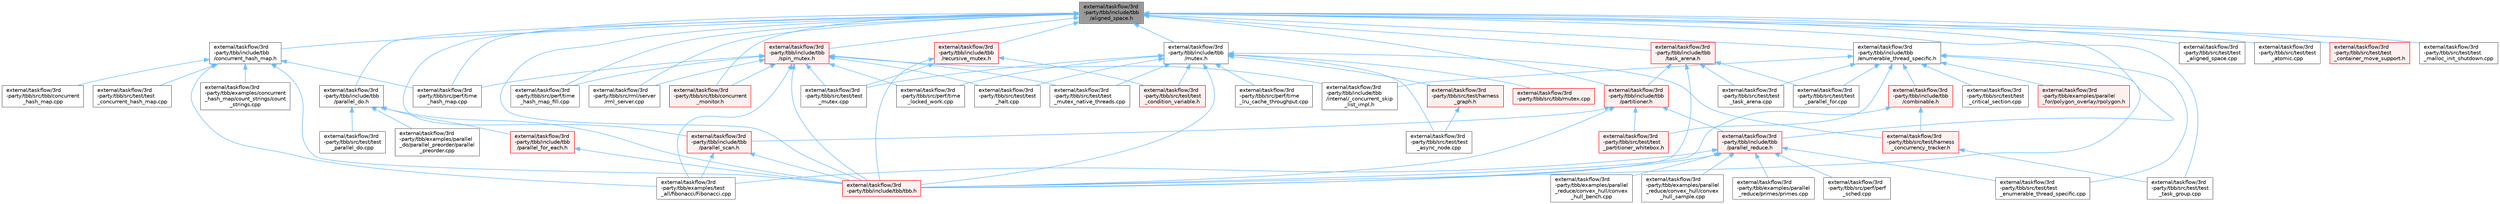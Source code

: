 digraph "external/taskflow/3rd-party/tbb/include/tbb/aligned_space.h"
{
 // LATEX_PDF_SIZE
  bgcolor="transparent";
  edge [fontname=Helvetica,fontsize=10,labelfontname=Helvetica,labelfontsize=10];
  node [fontname=Helvetica,fontsize=10,shape=box,height=0.2,width=0.4];
  Node1 [id="Node000001",label="external/taskflow/3rd\l-party/tbb/include/tbb\l/aligned_space.h",height=0.2,width=0.4,color="gray40", fillcolor="grey60", style="filled", fontcolor="black",tooltip=" "];
  Node1 -> Node2 [id="edge1_Node000001_Node000002",dir="back",color="steelblue1",style="solid",tooltip=" "];
  Node2 [id="Node000002",label="external/taskflow/3rd\l-party/tbb/include/tbb\l/concurrent_hash_map.h",height=0.2,width=0.4,color="grey40", fillcolor="white", style="filled",URL="$concurrent__hash__map_8h.html",tooltip=" "];
  Node2 -> Node3 [id="edge2_Node000002_Node000003",dir="back",color="steelblue1",style="solid",tooltip=" "];
  Node3 [id="Node000003",label="external/taskflow/3rd\l-party/tbb/examples/concurrent\l_hash_map/count_strings/count\l_strings.cpp",height=0.2,width=0.4,color="grey40", fillcolor="white", style="filled",URL="$count__strings_8cpp.html",tooltip=" "];
  Node2 -> Node4 [id="edge3_Node000002_Node000004",dir="back",color="steelblue1",style="solid",tooltip=" "];
  Node4 [id="Node000004",label="external/taskflow/3rd\l-party/tbb/examples/test\l_all/fibonacci/Fibonacci.cpp",height=0.2,width=0.4,color="grey40", fillcolor="white", style="filled",URL="$3rd-party_2tbb_2examples_2test__all_2fibonacci_2_fibonacci_8cpp.html",tooltip=" "];
  Node2 -> Node5 [id="edge4_Node000002_Node000005",dir="back",color="steelblue1",style="solid",tooltip=" "];
  Node5 [id="Node000005",label="external/taskflow/3rd\l-party/tbb/include/tbb/tbb.h",height=0.2,width=0.4,color="red", fillcolor="#FFF0F0", style="filled",URL="$tbb_8h.html",tooltip=" "];
  Node2 -> Node8 [id="edge5_Node000002_Node000008",dir="back",color="steelblue1",style="solid",tooltip=" "];
  Node8 [id="Node000008",label="external/taskflow/3rd\l-party/tbb/src/perf/time\l_hash_map.cpp",height=0.2,width=0.4,color="grey40", fillcolor="white", style="filled",URL="$time__hash__map_8cpp.html",tooltip=" "];
  Node2 -> Node9 [id="edge6_Node000002_Node000009",dir="back",color="steelblue1",style="solid",tooltip=" "];
  Node9 [id="Node000009",label="external/taskflow/3rd\l-party/tbb/src/tbb/concurrent\l_hash_map.cpp",height=0.2,width=0.4,color="grey40", fillcolor="white", style="filled",URL="$concurrent__hash__map_8cpp.html",tooltip=" "];
  Node2 -> Node10 [id="edge7_Node000002_Node000010",dir="back",color="steelblue1",style="solid",tooltip=" "];
  Node10 [id="Node000010",label="external/taskflow/3rd\l-party/tbb/src/test/test\l_concurrent_hash_map.cpp",height=0.2,width=0.4,color="grey40", fillcolor="white", style="filled",URL="$test__concurrent__hash__map_8cpp.html",tooltip=" "];
  Node1 -> Node11 [id="edge8_Node000001_Node000011",dir="back",color="steelblue1",style="solid",tooltip=" "];
  Node11 [id="Node000011",label="external/taskflow/3rd\l-party/tbb/include/tbb\l/enumerable_thread_specific.h",height=0.2,width=0.4,color="grey40", fillcolor="white", style="filled",URL="$enumerable__thread__specific_8h.html",tooltip=" "];
  Node11 -> Node12 [id="edge9_Node000011_Node000012",dir="back",color="steelblue1",style="solid",tooltip=" "];
  Node12 [id="Node000012",label="external/taskflow/3rd\l-party/tbb/examples/parallel\l_for/polygon_overlay/rpolygon.h",height=0.2,width=0.4,color="red", fillcolor="#FFF0F0", style="filled",URL="$rpolygon_8h.html",tooltip=" "];
  Node11 -> Node17 [id="edge10_Node000011_Node000017",dir="back",color="steelblue1",style="solid",tooltip=" "];
  Node17 [id="Node000017",label="external/taskflow/3rd\l-party/tbb/include/tbb\l/combinable.h",height=0.2,width=0.4,color="red", fillcolor="#FFF0F0", style="filled",URL="$combinable_8h.html",tooltip=" "];
  Node17 -> Node5 [id="edge11_Node000017_Node000005",dir="back",color="steelblue1",style="solid",tooltip=" "];
  Node17 -> Node20 [id="edge12_Node000017_Node000020",dir="back",color="steelblue1",style="solid",tooltip=" "];
  Node20 [id="Node000020",label="external/taskflow/3rd\l-party/tbb/src/test/harness\l_concurrency_tracker.h",height=0.2,width=0.4,color="red", fillcolor="#FFF0F0", style="filled",URL="$harness__concurrency__tracker_8h.html",tooltip=" "];
  Node20 -> Node19 [id="edge13_Node000020_Node000019",dir="back",color="steelblue1",style="solid",tooltip=" "];
  Node19 [id="Node000019",label="external/taskflow/3rd\l-party/tbb/src/test/test\l_task_group.cpp",height=0.2,width=0.4,color="grey40", fillcolor="white", style="filled",URL="$test__task__group_8cpp.html",tooltip=" "];
  Node11 -> Node31 [id="edge14_Node000011_Node000031",dir="back",color="steelblue1",style="solid",tooltip=" "];
  Node31 [id="Node000031",label="external/taskflow/3rd\l-party/tbb/include/tbb\l/internal/_concurrent_skip\l_list_impl.h",height=0.2,width=0.4,color="grey40", fillcolor="white", style="filled",URL="$__concurrent__skip__list__impl_8h.html",tooltip=" "];
  Node11 -> Node5 [id="edge15_Node000011_Node000005",dir="back",color="steelblue1",style="solid",tooltip=" "];
  Node11 -> Node32 [id="edge16_Node000011_Node000032",dir="back",color="steelblue1",style="solid",tooltip=" "];
  Node32 [id="Node000032",label="external/taskflow/3rd\l-party/tbb/src/test/test\l_critical_section.cpp",height=0.2,width=0.4,color="grey40", fillcolor="white", style="filled",URL="$test__critical__section_8cpp.html",tooltip=" "];
  Node11 -> Node33 [id="edge17_Node000011_Node000033",dir="back",color="steelblue1",style="solid",tooltip=" "];
  Node33 [id="Node000033",label="external/taskflow/3rd\l-party/tbb/src/test/test\l_enumerable_thread_specific.cpp",height=0.2,width=0.4,color="grey40", fillcolor="white", style="filled",URL="$test__enumerable__thread__specific_8cpp.html",tooltip=" "];
  Node11 -> Node34 [id="edge18_Node000011_Node000034",dir="back",color="steelblue1",style="solid",tooltip=" "];
  Node34 [id="Node000034",label="external/taskflow/3rd\l-party/tbb/src/test/test\l_parallel_for.cpp",height=0.2,width=0.4,color="grey40", fillcolor="white", style="filled",URL="$test__parallel__for_8cpp.html",tooltip=" "];
  Node11 -> Node35 [id="edge19_Node000011_Node000035",dir="back",color="steelblue1",style="solid",tooltip=" "];
  Node35 [id="Node000035",label="external/taskflow/3rd\l-party/tbb/src/test/test\l_partitioner_whitebox.h",height=0.2,width=0.4,color="red", fillcolor="#FFF0F0", style="filled",URL="$test__partitioner__whitebox_8h.html",tooltip=" "];
  Node11 -> Node37 [id="edge20_Node000011_Node000037",dir="back",color="steelblue1",style="solid",tooltip=" "];
  Node37 [id="Node000037",label="external/taskflow/3rd\l-party/tbb/src/test/test\l_task_arena.cpp",height=0.2,width=0.4,color="grey40", fillcolor="white", style="filled",URL="$test__task__arena_8cpp.html",tooltip=" "];
  Node1 -> Node38 [id="edge21_Node000001_Node000038",dir="back",color="steelblue1",style="solid",tooltip=" "];
  Node38 [id="Node000038",label="external/taskflow/3rd\l-party/tbb/include/tbb\l/mutex.h",height=0.2,width=0.4,color="grey40", fillcolor="white", style="filled",URL="$mutex_8h.html",tooltip=" "];
  Node38 -> Node5 [id="edge22_Node000038_Node000005",dir="back",color="steelblue1",style="solid",tooltip=" "];
  Node38 -> Node39 [id="edge23_Node000038_Node000039",dir="back",color="steelblue1",style="solid",tooltip=" "];
  Node39 [id="Node000039",label="external/taskflow/3rd\l-party/tbb/src/perf/time\l_locked_work.cpp",height=0.2,width=0.4,color="grey40", fillcolor="white", style="filled",URL="$time__locked__work_8cpp.html",tooltip=" "];
  Node38 -> Node40 [id="edge24_Node000038_Node000040",dir="back",color="steelblue1",style="solid",tooltip=" "];
  Node40 [id="Node000040",label="external/taskflow/3rd\l-party/tbb/src/perf/time\l_lru_cache_throughput.cpp",height=0.2,width=0.4,color="grey40", fillcolor="white", style="filled",URL="$time__lru__cache__throughput_8cpp.html",tooltip=" "];
  Node38 -> Node41 [id="edge25_Node000038_Node000041",dir="back",color="steelblue1",style="solid",tooltip=" "];
  Node41 [id="Node000041",label="external/taskflow/3rd\l-party/tbb/src/tbb/mutex.cpp",height=0.2,width=0.4,color="red", fillcolor="#FFF0F0", style="filled",URL="$mutex_8cpp.html",tooltip=" "];
  Node38 -> Node20 [id="edge26_Node000038_Node000020",dir="back",color="steelblue1",style="solid",tooltip=" "];
  Node38 -> Node48 [id="edge27_Node000038_Node000048",dir="back",color="steelblue1",style="solid",tooltip=" "];
  Node48 [id="Node000048",label="external/taskflow/3rd\l-party/tbb/src/test/harness\l_graph.h",height=0.2,width=0.4,color="red", fillcolor="#FFF0F0", style="filled",URL="$harness__graph_8h.html",tooltip=" "];
  Node48 -> Node49 [id="edge28_Node000048_Node000049",dir="back",color="steelblue1",style="solid",tooltip=" "];
  Node49 [id="Node000049",label="external/taskflow/3rd\l-party/tbb/src/test/test\l_async_node.cpp",height=0.2,width=0.4,color="grey40", fillcolor="white", style="filled",URL="$test__async__node_8cpp.html",tooltip=" "];
  Node38 -> Node49 [id="edge29_Node000038_Node000049",dir="back",color="steelblue1",style="solid",tooltip=" "];
  Node38 -> Node69 [id="edge30_Node000038_Node000069",dir="back",color="steelblue1",style="solid",tooltip=" "];
  Node69 [id="Node000069",label="external/taskflow/3rd\l-party/tbb/src/test/test\l_condition_variable.h",height=0.2,width=0.4,color="red", fillcolor="#FFF0F0", style="filled",URL="$test__condition__variable_8h.html",tooltip=" "];
  Node38 -> Node71 [id="edge31_Node000038_Node000071",dir="back",color="steelblue1",style="solid",tooltip=" "];
  Node71 [id="Node000071",label="external/taskflow/3rd\l-party/tbb/src/test/test\l_halt.cpp",height=0.2,width=0.4,color="grey40", fillcolor="white", style="filled",URL="$test__halt_8cpp.html",tooltip=" "];
  Node38 -> Node72 [id="edge32_Node000038_Node000072",dir="back",color="steelblue1",style="solid",tooltip=" "];
  Node72 [id="Node000072",label="external/taskflow/3rd\l-party/tbb/src/test/test\l_mutex.cpp",height=0.2,width=0.4,color="grey40", fillcolor="white", style="filled",URL="$test__mutex_8cpp.html",tooltip=" "];
  Node38 -> Node73 [id="edge33_Node000038_Node000073",dir="back",color="steelblue1",style="solid",tooltip=" "];
  Node73 [id="Node000073",label="external/taskflow/3rd\l-party/tbb/src/test/test\l_mutex_native_threads.cpp",height=0.2,width=0.4,color="grey40", fillcolor="white", style="filled",URL="$test__mutex__native__threads_8cpp.html",tooltip=" "];
  Node1 -> Node74 [id="edge34_Node000001_Node000074",dir="back",color="steelblue1",style="solid",tooltip=" "];
  Node74 [id="Node000074",label="external/taskflow/3rd\l-party/tbb/include/tbb\l/parallel_do.h",height=0.2,width=0.4,color="grey40", fillcolor="white", style="filled",URL="$parallel__do_8h.html",tooltip=" "];
  Node74 -> Node75 [id="edge35_Node000074_Node000075",dir="back",color="steelblue1",style="solid",tooltip=" "];
  Node75 [id="Node000075",label="external/taskflow/3rd\l-party/tbb/examples/parallel\l_do/parallel_preorder/parallel\l_preorder.cpp",height=0.2,width=0.4,color="grey40", fillcolor="white", style="filled",URL="$parallel__preorder_8cpp.html",tooltip=" "];
  Node74 -> Node76 [id="edge36_Node000074_Node000076",dir="back",color="steelblue1",style="solid",tooltip=" "];
  Node76 [id="Node000076",label="external/taskflow/3rd\l-party/tbb/include/tbb\l/parallel_for_each.h",height=0.2,width=0.4,color="red", fillcolor="#FFF0F0", style="filled",URL="$parallel__for__each_8h.html",tooltip=" "];
  Node76 -> Node5 [id="edge37_Node000076_Node000005",dir="back",color="steelblue1",style="solid",tooltip=" "];
  Node74 -> Node5 [id="edge38_Node000074_Node000005",dir="back",color="steelblue1",style="solid",tooltip=" "];
  Node74 -> Node79 [id="edge39_Node000074_Node000079",dir="back",color="steelblue1",style="solid",tooltip=" "];
  Node79 [id="Node000079",label="external/taskflow/3rd\l-party/tbb/src/test/test\l_parallel_do.cpp",height=0.2,width=0.4,color="grey40", fillcolor="white", style="filled",URL="$test__parallel__do_8cpp.html",tooltip=" "];
  Node1 -> Node80 [id="edge40_Node000001_Node000080",dir="back",color="steelblue1",style="solid",tooltip=" "];
  Node80 [id="Node000080",label="external/taskflow/3rd\l-party/tbb/include/tbb\l/parallel_reduce.h",height=0.2,width=0.4,color="red", fillcolor="#FFF0F0", style="filled",URL="$parallel__reduce_8h.html",tooltip=" "];
  Node80 -> Node81 [id="edge41_Node000080_Node000081",dir="back",color="steelblue1",style="solid",tooltip=" "];
  Node81 [id="Node000081",label="external/taskflow/3rd\l-party/tbb/examples/parallel\l_reduce/convex_hull/convex\l_hull_bench.cpp",height=0.2,width=0.4,color="grey40", fillcolor="white", style="filled",URL="$convex__hull__bench_8cpp.html",tooltip=" "];
  Node80 -> Node82 [id="edge42_Node000080_Node000082",dir="back",color="steelblue1",style="solid",tooltip=" "];
  Node82 [id="Node000082",label="external/taskflow/3rd\l-party/tbb/examples/parallel\l_reduce/convex_hull/convex\l_hull_sample.cpp",height=0.2,width=0.4,color="grey40", fillcolor="white", style="filled",URL="$convex__hull__sample_8cpp.html",tooltip=" "];
  Node80 -> Node83 [id="edge43_Node000080_Node000083",dir="back",color="steelblue1",style="solid",tooltip=" "];
  Node83 [id="Node000083",label="external/taskflow/3rd\l-party/tbb/examples/parallel\l_reduce/primes/primes.cpp",height=0.2,width=0.4,color="grey40", fillcolor="white", style="filled",URL="$primes_8cpp.html",tooltip=" "];
  Node80 -> Node4 [id="edge44_Node000080_Node000004",dir="back",color="steelblue1",style="solid",tooltip=" "];
  Node80 -> Node5 [id="edge45_Node000080_Node000005",dir="back",color="steelblue1",style="solid",tooltip=" "];
  Node80 -> Node84 [id="edge46_Node000080_Node000084",dir="back",color="steelblue1",style="solid",tooltip=" "];
  Node84 [id="Node000084",label="external/taskflow/3rd\l-party/tbb/src/perf/perf\l_sched.cpp",height=0.2,width=0.4,color="grey40", fillcolor="white", style="filled",URL="$perf__sched_8cpp.html",tooltip=" "];
  Node80 -> Node33 [id="edge47_Node000080_Node000033",dir="back",color="steelblue1",style="solid",tooltip=" "];
  Node1 -> Node87 [id="edge48_Node000001_Node000087",dir="back",color="steelblue1",style="solid",tooltip=" "];
  Node87 [id="Node000087",label="external/taskflow/3rd\l-party/tbb/include/tbb\l/parallel_scan.h",height=0.2,width=0.4,color="red", fillcolor="#FFF0F0", style="filled",URL="$parallel__scan_8h.html",tooltip=" "];
  Node87 -> Node4 [id="edge49_Node000087_Node000004",dir="back",color="steelblue1",style="solid",tooltip=" "];
  Node87 -> Node5 [id="edge50_Node000087_Node000005",dir="back",color="steelblue1",style="solid",tooltip=" "];
  Node1 -> Node90 [id="edge51_Node000001_Node000090",dir="back",color="steelblue1",style="solid",tooltip=" "];
  Node90 [id="Node000090",label="external/taskflow/3rd\l-party/tbb/include/tbb\l/partitioner.h",height=0.2,width=0.4,color="red", fillcolor="#FFF0F0", style="filled",URL="$partitioner_8h.html",tooltip=" "];
  Node90 -> Node80 [id="edge52_Node000090_Node000080",dir="back",color="steelblue1",style="solid",tooltip=" "];
  Node90 -> Node87 [id="edge53_Node000090_Node000087",dir="back",color="steelblue1",style="solid",tooltip=" "];
  Node90 -> Node5 [id="edge54_Node000090_Node000005",dir="back",color="steelblue1",style="solid",tooltip=" "];
  Node90 -> Node35 [id="edge55_Node000090_Node000035",dir="back",color="steelblue1",style="solid",tooltip=" "];
  Node1 -> Node103 [id="edge56_Node000001_Node000103",dir="back",color="steelblue1",style="solid",tooltip=" "];
  Node103 [id="Node000103",label="external/taskflow/3rd\l-party/tbb/include/tbb\l/recursive_mutex.h",height=0.2,width=0.4,color="red", fillcolor="#FFF0F0", style="filled",URL="$recursive__mutex_8h.html",tooltip=" "];
  Node103 -> Node5 [id="edge57_Node000103_Node000005",dir="back",color="steelblue1",style="solid",tooltip=" "];
  Node103 -> Node69 [id="edge58_Node000103_Node000069",dir="back",color="steelblue1",style="solid",tooltip=" "];
  Node103 -> Node72 [id="edge59_Node000103_Node000072",dir="back",color="steelblue1",style="solid",tooltip=" "];
  Node1 -> Node105 [id="edge60_Node000001_Node000105",dir="back",color="steelblue1",style="solid",tooltip=" "];
  Node105 [id="Node000105",label="external/taskflow/3rd\l-party/tbb/include/tbb\l/spin_mutex.h",height=0.2,width=0.4,color="red", fillcolor="#FFF0F0", style="filled",URL="$external_2taskflow_23rd-party_2tbb_2include_2tbb_2spin__mutex_8h.html",tooltip=" "];
  Node105 -> Node4 [id="edge61_Node000105_Node000004",dir="back",color="steelblue1",style="solid",tooltip=" "];
  Node105 -> Node31 [id="edge62_Node000105_Node000031",dir="back",color="steelblue1",style="solid",tooltip=" "];
  Node105 -> Node5 [id="edge63_Node000105_Node000005",dir="back",color="steelblue1",style="solid",tooltip=" "];
  Node105 -> Node8 [id="edge64_Node000105_Node000008",dir="back",color="steelblue1",style="solid",tooltip=" "];
  Node105 -> Node141 [id="edge65_Node000105_Node000141",dir="back",color="steelblue1",style="solid",tooltip=" "];
  Node141 [id="Node000141",label="external/taskflow/3rd\l-party/tbb/src/perf/time\l_hash_map_fill.cpp",height=0.2,width=0.4,color="grey40", fillcolor="white", style="filled",URL="$time__hash__map__fill_8cpp.html",tooltip=" "];
  Node105 -> Node39 [id="edge66_Node000105_Node000039",dir="back",color="steelblue1",style="solid",tooltip=" "];
  Node105 -> Node143 [id="edge67_Node000105_Node000143",dir="back",color="steelblue1",style="solid",tooltip=" "];
  Node143 [id="Node000143",label="external/taskflow/3rd\l-party/tbb/src/rml/server\l/rml_server.cpp",height=0.2,width=0.4,color="grey40", fillcolor="white", style="filled",URL="$rml__server_8cpp.html",tooltip=" "];
  Node105 -> Node144 [id="edge68_Node000105_Node000144",dir="back",color="steelblue1",style="solid",tooltip=" "];
  Node144 [id="Node000144",label="external/taskflow/3rd\l-party/tbb/src/tbb/concurrent\l_monitor.h",height=0.2,width=0.4,color="red", fillcolor="#FFF0F0", style="filled",URL="$concurrent__monitor_8h.html",tooltip=" "];
  Node105 -> Node71 [id="edge69_Node000105_Node000071",dir="back",color="steelblue1",style="solid",tooltip=" "];
  Node105 -> Node72 [id="edge70_Node000105_Node000072",dir="back",color="steelblue1",style="solid",tooltip=" "];
  Node105 -> Node73 [id="edge71_Node000105_Node000073",dir="back",color="steelblue1",style="solid",tooltip=" "];
  Node1 -> Node167 [id="edge72_Node000001_Node000167",dir="back",color="steelblue1",style="solid",tooltip=" "];
  Node167 [id="Node000167",label="external/taskflow/3rd\l-party/tbb/include/tbb\l/task_arena.h",height=0.2,width=0.4,color="red", fillcolor="#FFF0F0", style="filled",URL="$task__arena_8h.html",tooltip=" "];
  Node167 -> Node90 [id="edge73_Node000167_Node000090",dir="back",color="steelblue1",style="solid",tooltip=" "];
  Node167 -> Node5 [id="edge74_Node000167_Node000005",dir="back",color="steelblue1",style="solid",tooltip=" "];
  Node167 -> Node34 [id="edge75_Node000167_Node000034",dir="back",color="steelblue1",style="solid",tooltip=" "];
  Node167 -> Node37 [id="edge76_Node000167_Node000037",dir="back",color="steelblue1",style="solid",tooltip=" "];
  Node1 -> Node5 [id="edge77_Node000001_Node000005",dir="back",color="steelblue1",style="solid",tooltip=" "];
  Node1 -> Node8 [id="edge78_Node000001_Node000008",dir="back",color="steelblue1",style="solid",tooltip=" "];
  Node1 -> Node141 [id="edge79_Node000001_Node000141",dir="back",color="steelblue1",style="solid",tooltip=" "];
  Node1 -> Node143 [id="edge80_Node000001_Node000143",dir="back",color="steelblue1",style="solid",tooltip=" "];
  Node1 -> Node144 [id="edge81_Node000001_Node000144",dir="back",color="steelblue1",style="solid",tooltip=" "];
  Node1 -> Node178 [id="edge82_Node000001_Node000178",dir="back",color="steelblue1",style="solid",tooltip=" "];
  Node178 [id="Node000178",label="external/taskflow/3rd\l-party/tbb/src/test/test\l_aligned_space.cpp",height=0.2,width=0.4,color="grey40", fillcolor="white", style="filled",URL="$test__aligned__space_8cpp.html",tooltip=" "];
  Node1 -> Node179 [id="edge83_Node000001_Node000179",dir="back",color="steelblue1",style="solid",tooltip=" "];
  Node179 [id="Node000179",label="external/taskflow/3rd\l-party/tbb/src/test/test\l_atomic.cpp",height=0.2,width=0.4,color="grey40", fillcolor="white", style="filled",URL="$test__atomic_8cpp.html",tooltip=" "];
  Node1 -> Node180 [id="edge84_Node000001_Node000180",dir="back",color="steelblue1",style="solid",tooltip=" "];
  Node180 [id="Node000180",label="external/taskflow/3rd\l-party/tbb/src/test/test\l_container_move_support.h",height=0.2,width=0.4,color="red", fillcolor="#FFF0F0", style="filled",URL="$test__container__move__support_8h.html",tooltip=" "];
  Node1 -> Node188 [id="edge85_Node000001_Node000188",dir="back",color="steelblue1",style="solid",tooltip=" "];
  Node188 [id="Node000188",label="external/taskflow/3rd\l-party/tbb/src/test/test\l_malloc_init_shutdown.cpp",height=0.2,width=0.4,color="grey40", fillcolor="white", style="filled",URL="$test__malloc__init__shutdown_8cpp.html",tooltip=" "];
  Node1 -> Node19 [id="edge86_Node000001_Node000019",dir="back",color="steelblue1",style="solid",tooltip=" "];
}
